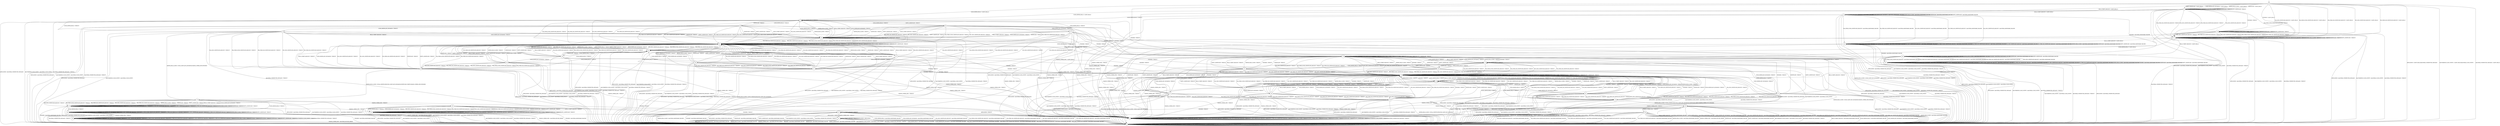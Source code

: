 digraph g {

	s0 [shape="circle" label="s0"];
	s1 [shape="circle" label="s1"];
	s2 [shape="circle" label="s2"];
	s3 [shape="circle" label="s3"];
	s4 [shape="circle" label="s4"];
	s5 [shape="circle" label="s5"];
	s6 [shape="circle" label="s6"];
	s7 [shape="circle" label="s7"];
	s8 [shape="circle" label="s8"];
	s9 [shape="circle" label="s9"];
	s10 [shape="circle" label="s10"];
	s11 [shape="circle" label="s11"];
	s12 [shape="circle" label="s12"];
	s13 [shape="circle" label="s13"];
	s14 [shape="circle" label="s14"];
	s15 [shape="circle" label="s15"];
	s16 [shape="circle" label="s16"];
	s17 [shape="circle" label="s17"];
	s18 [shape="circle" label="s18"];
	s19 [shape="circle" label="s19"];
	s20 [shape="circle" label="s20"];
	s21 [shape="circle" label="s21"];
	s22 [shape="circle" label="s22"];
	s23 [shape="circle" label="s23"];
	s24 [shape="circle" label="s24"];
	s25 [shape="circle" label="s25"];
	s26 [shape="circle" label="s26"];
	s27 [shape="circle" label="s27"];
	s28 [shape="circle" label="s28"];
	s29 [shape="circle" label="s29"];
	s30 [shape="circle" label="s30"];
	s31 [shape="circle" label="s31"];
	s32 [shape="circle" label="s32"];
	s33 [shape="circle" label="s33"];
	s34 [shape="circle" label="s34"];
	s35 [shape="circle" label="s35"];
	s36 [shape="circle" label="s36"];
	s37 [shape="circle" label="s37"];
	s38 [shape="circle" label="s38"];
	s39 [shape="circle" label="s39"];
	s40 [shape="circle" label="s40"];
	s41 [shape="circle" label="s41"];
	s42 [shape="circle" label="s42"];
	s43 [shape="circle" label="s43"];
	s44 [shape="circle" label="s44"];
	s45 [shape="circle" label="s45"];
	s46 [shape="circle" label="s46"];
	s47 [shape="circle" label="s47"];
	s0 -> s2 [label="HELLO_VERIFY_REQUEST / CLIENT_HELLO+"];
	s0 -> s5 [label="ECDH_SERVER_HELLO / CLIENT_HELLO+"];
	s0 -> s1 [label="ECDH_SERVER_KEY_EXCHANGE / CLIENT_HELLO"];
	s0 -> s12 [label="RSA_SIGN_CERTIFICATE_REQUEST / CLIENT_HELLO"];
	s0 -> s12 [label="RSA_FIXED_ECDH_CERTIFICATE_REQUEST / CLIENT_HELLO"];
	s0 -> s12 [label="RSA_FIXED_DH_CERTIFICATE_REQUEST / CLIENT_HELLO"];
	s0 -> s12 [label="DSS_SIGN_CERTIFICATE_REQUEST / CLIENT_HELLO"];
	s0 -> s12 [label="DSS_FIXED_DH_CERTIFICATE_REQUEST / CLIENT_HELLO"];
	s0 -> s1 [label="SERVER_HELLO_DONE / CLIENT_HELLO"];
	s0 -> s3 [label="CHANGE_CIPHER_SPEC / CLIENT_HELLO"];
	s0 -> s14 [label="FINISHED / CLIENT_HELLO"];
	s0 -> s4 [label="APPLICATION / CLIENT_HELLO|Alert(FATAL,UNEXPECTED_MESSAGE)"];
	s0 -> s1 [label="CERTIFICATE / CLIENT_HELLO"];
	s0 -> s1 [label="EMPTY_CERTIFICATE / CLIENT_HELLO"];
	s0 -> s4 [label="Alert(WARNING,CLOSE_NOTIFY) / CLIENT_HELLO|Alert(FATAL,CLOSE_NOTIFY)"];
	s0 -> s4 [label="Alert(FATAL,UNEXPECTED_MESSAGE) / CLIENT_HELLO"];
	s1 -> s2 [label="HELLO_VERIFY_REQUEST / CLIENT_HELLO"];
	s1 -> s5 [label="ECDH_SERVER_HELLO / CLIENT_HELLO"];
	s1 -> s1 [label="ECDH_SERVER_KEY_EXCHANGE / TIMEOUT"];
	s1 -> s12 [label="RSA_SIGN_CERTIFICATE_REQUEST / TIMEOUT"];
	s1 -> s12 [label="RSA_FIXED_ECDH_CERTIFICATE_REQUEST / TIMEOUT"];
	s1 -> s12 [label="RSA_FIXED_DH_CERTIFICATE_REQUEST / TIMEOUT"];
	s1 -> s12 [label="DSS_SIGN_CERTIFICATE_REQUEST / TIMEOUT"];
	s1 -> s12 [label="DSS_FIXED_DH_CERTIFICATE_REQUEST / TIMEOUT"];
	s1 -> s1 [label="SERVER_HELLO_DONE / TIMEOUT"];
	s1 -> s3 [label="CHANGE_CIPHER_SPEC / TIMEOUT"];
	s1 -> s14 [label="FINISHED / TIMEOUT"];
	s1 -> s4 [label="APPLICATION / Alert(FATAL,UNEXPECTED_MESSAGE)"];
	s1 -> s1 [label="CERTIFICATE / TIMEOUT"];
	s1 -> s1 [label="EMPTY_CERTIFICATE / TIMEOUT"];
	s1 -> s4 [label="Alert(WARNING,CLOSE_NOTIFY) / Alert(FATAL,CLOSE_NOTIFY)"];
	s1 -> s4 [label="Alert(FATAL,UNEXPECTED_MESSAGE) / TIMEOUT"];
	s2 -> s2 [label="HELLO_VERIFY_REQUEST / Alert(FATAL,HANDSHAKE_FAILURE)"];
	s2 -> s5 [label="ECDH_SERVER_HELLO / TIMEOUT"];
	s2 -> s2 [label="ECDH_SERVER_KEY_EXCHANGE / Alert(FATAL,HANDSHAKE_FAILURE)"];
	s2 -> s23 [label="RSA_SIGN_CERTIFICATE_REQUEST / Alert(FATAL,HANDSHAKE_FAILURE)"];
	s2 -> s23 [label="RSA_FIXED_ECDH_CERTIFICATE_REQUEST / Alert(FATAL,HANDSHAKE_FAILURE)"];
	s2 -> s23 [label="RSA_FIXED_DH_CERTIFICATE_REQUEST / Alert(FATAL,HANDSHAKE_FAILURE)"];
	s2 -> s23 [label="DSS_SIGN_CERTIFICATE_REQUEST / Alert(FATAL,HANDSHAKE_FAILURE)"];
	s2 -> s23 [label="DSS_FIXED_DH_CERTIFICATE_REQUEST / Alert(FATAL,HANDSHAKE_FAILURE)"];
	s2 -> s2 [label="SERVER_HELLO_DONE / Alert(FATAL,HANDSHAKE_FAILURE)"];
	s2 -> s3 [label="CHANGE_CIPHER_SPEC / TIMEOUT"];
	s2 -> s28 [label="FINISHED / Alert(FATAL,HANDSHAKE_FAILURE)"];
	s2 -> s4 [label="APPLICATION / Alert(FATAL,UNEXPECTED_MESSAGE)"];
	s2 -> s2 [label="CERTIFICATE / Alert(FATAL,HANDSHAKE_FAILURE)"];
	s2 -> s2 [label="EMPTY_CERTIFICATE / Alert(FATAL,HANDSHAKE_FAILURE)"];
	s2 -> s4 [label="Alert(WARNING,CLOSE_NOTIFY) / Alert(FATAL,CLOSE_NOTIFY)"];
	s2 -> s4 [label="Alert(FATAL,UNEXPECTED_MESSAGE) / TIMEOUT"];
	s3 -> s3 [label="HELLO_VERIFY_REQUEST / TIMEOUT"];
	s3 -> s3 [label="ECDH_SERVER_HELLO / TIMEOUT"];
	s3 -> s3 [label="ECDH_SERVER_KEY_EXCHANGE / TIMEOUT"];
	s3 -> s3 [label="RSA_SIGN_CERTIFICATE_REQUEST / TIMEOUT"];
	s3 -> s3 [label="RSA_FIXED_ECDH_CERTIFICATE_REQUEST / TIMEOUT"];
	s3 -> s3 [label="RSA_FIXED_DH_CERTIFICATE_REQUEST / TIMEOUT"];
	s3 -> s3 [label="DSS_SIGN_CERTIFICATE_REQUEST / TIMEOUT"];
	s3 -> s3 [label="DSS_FIXED_DH_CERTIFICATE_REQUEST / TIMEOUT"];
	s3 -> s3 [label="SERVER_HELLO_DONE / TIMEOUT"];
	s3 -> s3 [label="CHANGE_CIPHER_SPEC / TIMEOUT"];
	s3 -> s3 [label="FINISHED / TIMEOUT"];
	s3 -> s3 [label="APPLICATION / TIMEOUT"];
	s3 -> s3 [label="CERTIFICATE / TIMEOUT"];
	s3 -> s3 [label="EMPTY_CERTIFICATE / TIMEOUT"];
	s3 -> s3 [label="Alert(WARNING,CLOSE_NOTIFY) / TIMEOUT"];
	s3 -> s3 [label="Alert(FATAL,UNEXPECTED_MESSAGE) / TIMEOUT"];
	s4 -> s4 [label="HELLO_VERIFY_REQUEST / SOCKET_CLOSED"];
	s4 -> s4 [label="ECDH_SERVER_HELLO / SOCKET_CLOSED"];
	s4 -> s4 [label="ECDH_SERVER_KEY_EXCHANGE / SOCKET_CLOSED"];
	s4 -> s4 [label="RSA_SIGN_CERTIFICATE_REQUEST / SOCKET_CLOSED"];
	s4 -> s4 [label="RSA_FIXED_ECDH_CERTIFICATE_REQUEST / SOCKET_CLOSED"];
	s4 -> s4 [label="RSA_FIXED_DH_CERTIFICATE_REQUEST / SOCKET_CLOSED"];
	s4 -> s4 [label="DSS_SIGN_CERTIFICATE_REQUEST / SOCKET_CLOSED"];
	s4 -> s4 [label="DSS_FIXED_DH_CERTIFICATE_REQUEST / SOCKET_CLOSED"];
	s4 -> s4 [label="SERVER_HELLO_DONE / SOCKET_CLOSED"];
	s4 -> s4 [label="CHANGE_CIPHER_SPEC / SOCKET_CLOSED"];
	s4 -> s4 [label="FINISHED / SOCKET_CLOSED"];
	s4 -> s4 [label="APPLICATION / SOCKET_CLOSED"];
	s4 -> s4 [label="CERTIFICATE / SOCKET_CLOSED"];
	s4 -> s4 [label="EMPTY_CERTIFICATE / SOCKET_CLOSED"];
	s4 -> s4 [label="Alert(WARNING,CLOSE_NOTIFY) / SOCKET_CLOSED"];
	s4 -> s4 [label="Alert(FATAL,UNEXPECTED_MESSAGE) / SOCKET_CLOSED"];
	s5 -> s34 [label="HELLO_VERIFY_REQUEST / TIMEOUT"];
	s5 -> s5 [label="ECDH_SERVER_HELLO / TIMEOUT"];
	s5 -> s34 [label="ECDH_SERVER_KEY_EXCHANGE / TIMEOUT"];
	s5 -> s43 [label="RSA_SIGN_CERTIFICATE_REQUEST / TIMEOUT"];
	s5 -> s43 [label="RSA_FIXED_ECDH_CERTIFICATE_REQUEST / TIMEOUT"];
	s5 -> s43 [label="RSA_FIXED_DH_CERTIFICATE_REQUEST / TIMEOUT"];
	s5 -> s43 [label="DSS_SIGN_CERTIFICATE_REQUEST / TIMEOUT"];
	s5 -> s43 [label="DSS_FIXED_DH_CERTIFICATE_REQUEST / TIMEOUT"];
	s5 -> s34 [label="SERVER_HELLO_DONE / TIMEOUT"];
	s5 -> s3 [label="CHANGE_CIPHER_SPEC / TIMEOUT"];
	s5 -> s33 [label="FINISHED / TIMEOUT"];
	s5 -> s4 [label="APPLICATION / Alert(FATAL,UNEXPECTED_MESSAGE)"];
	s5 -> s6 [label="CERTIFICATE / TIMEOUT"];
	s5 -> s9 [label="EMPTY_CERTIFICATE / TIMEOUT"];
	s5 -> s4 [label="Alert(WARNING,CLOSE_NOTIFY) / Alert(FATAL,CLOSE_NOTIFY)"];
	s5 -> s4 [label="Alert(FATAL,UNEXPECTED_MESSAGE) / TIMEOUT"];
	s6 -> s34 [label="HELLO_VERIFY_REQUEST / TIMEOUT"];
	s6 -> s5 [label="ECDH_SERVER_HELLO / TIMEOUT"];
	s6 -> s7 [label="ECDH_SERVER_KEY_EXCHANGE / TIMEOUT"];
	s6 -> s43 [label="RSA_SIGN_CERTIFICATE_REQUEST / TIMEOUT"];
	s6 -> s43 [label="RSA_FIXED_ECDH_CERTIFICATE_REQUEST / TIMEOUT"];
	s6 -> s43 [label="RSA_FIXED_DH_CERTIFICATE_REQUEST / TIMEOUT"];
	s6 -> s43 [label="DSS_SIGN_CERTIFICATE_REQUEST / TIMEOUT"];
	s6 -> s43 [label="DSS_FIXED_DH_CERTIFICATE_REQUEST / TIMEOUT"];
	s6 -> s34 [label="SERVER_HELLO_DONE / TIMEOUT"];
	s6 -> s3 [label="CHANGE_CIPHER_SPEC / TIMEOUT"];
	s6 -> s33 [label="FINISHED / TIMEOUT"];
	s6 -> s4 [label="APPLICATION / Alert(FATAL,UNEXPECTED_MESSAGE)"];
	s6 -> s34 [label="CERTIFICATE / TIMEOUT"];
	s6 -> s34 [label="EMPTY_CERTIFICATE / TIMEOUT"];
	s6 -> s4 [label="Alert(WARNING,CLOSE_NOTIFY) / Alert(FATAL,CLOSE_NOTIFY)"];
	s6 -> s4 [label="Alert(FATAL,UNEXPECTED_MESSAGE) / TIMEOUT"];
	s7 -> s34 [label="HELLO_VERIFY_REQUEST / TIMEOUT"];
	s7 -> s5 [label="ECDH_SERVER_HELLO / TIMEOUT"];
	s7 -> s34 [label="ECDH_SERVER_KEY_EXCHANGE / TIMEOUT"];
	s7 -> s8 [label="RSA_SIGN_CERTIFICATE_REQUEST / TIMEOUT"];
	s7 -> s8 [label="RSA_FIXED_ECDH_CERTIFICATE_REQUEST / TIMEOUT"];
	s7 -> s8 [label="RSA_FIXED_DH_CERTIFICATE_REQUEST / TIMEOUT"];
	s7 -> s8 [label="DSS_SIGN_CERTIFICATE_REQUEST / TIMEOUT"];
	s7 -> s8 [label="DSS_FIXED_DH_CERTIFICATE_REQUEST / TIMEOUT"];
	s7 -> s24 [label="SERVER_HELLO_DONE / ECDH_CLIENT_KEY_EXCHANGE|CHANGE_CIPHER_SPEC|FINISHED"];
	s7 -> s3 [label="CHANGE_CIPHER_SPEC / TIMEOUT"];
	s7 -> s33 [label="FINISHED / TIMEOUT"];
	s7 -> s4 [label="APPLICATION / Alert(FATAL,UNEXPECTED_MESSAGE)"];
	s7 -> s34 [label="CERTIFICATE / TIMEOUT"];
	s7 -> s34 [label="EMPTY_CERTIFICATE / TIMEOUT"];
	s7 -> s4 [label="Alert(WARNING,CLOSE_NOTIFY) / Alert(FATAL,CLOSE_NOTIFY)"];
	s7 -> s4 [label="Alert(FATAL,UNEXPECTED_MESSAGE) / TIMEOUT"];
	s8 -> s43 [label="HELLO_VERIFY_REQUEST / TIMEOUT"];
	s8 -> s13 [label="ECDH_SERVER_HELLO / TIMEOUT"];
	s8 -> s43 [label="ECDH_SERVER_KEY_EXCHANGE / TIMEOUT"];
	s8 -> s43 [label="RSA_SIGN_CERTIFICATE_REQUEST / TIMEOUT"];
	s8 -> s43 [label="RSA_FIXED_ECDH_CERTIFICATE_REQUEST / TIMEOUT"];
	s8 -> s43 [label="RSA_FIXED_DH_CERTIFICATE_REQUEST / TIMEOUT"];
	s8 -> s43 [label="DSS_SIGN_CERTIFICATE_REQUEST / TIMEOUT"];
	s8 -> s43 [label="DSS_FIXED_DH_CERTIFICATE_REQUEST / TIMEOUT"];
	s8 -> s24 [label="SERVER_HELLO_DONE / ECDSA_CERTIFICATE|ECDH_CLIENT_KEY_EXCHANGE|CERTIFICATE_VERIFY|CHANGE_CIPHER_SPEC|FINISHED"];
	s8 -> s3 [label="CHANGE_CIPHER_SPEC / TIMEOUT"];
	s8 -> s39 [label="FINISHED / TIMEOUT"];
	s8 -> s4 [label="APPLICATION / Alert(FATAL,UNEXPECTED_MESSAGE)"];
	s8 -> s43 [label="CERTIFICATE / TIMEOUT"];
	s8 -> s43 [label="EMPTY_CERTIFICATE / TIMEOUT"];
	s8 -> s4 [label="Alert(WARNING,CLOSE_NOTIFY) / Alert(FATAL,CLOSE_NOTIFY)"];
	s8 -> s4 [label="Alert(FATAL,UNEXPECTED_MESSAGE) / TIMEOUT"];
	s9 -> s34 [label="HELLO_VERIFY_REQUEST / TIMEOUT"];
	s9 -> s5 [label="ECDH_SERVER_HELLO / TIMEOUT"];
	s9 -> s10 [label="ECDH_SERVER_KEY_EXCHANGE / TIMEOUT"];
	s9 -> s43 [label="RSA_SIGN_CERTIFICATE_REQUEST / TIMEOUT"];
	s9 -> s43 [label="RSA_FIXED_ECDH_CERTIFICATE_REQUEST / TIMEOUT"];
	s9 -> s43 [label="RSA_FIXED_DH_CERTIFICATE_REQUEST / TIMEOUT"];
	s9 -> s43 [label="DSS_SIGN_CERTIFICATE_REQUEST / TIMEOUT"];
	s9 -> s43 [label="DSS_FIXED_DH_CERTIFICATE_REQUEST / TIMEOUT"];
	s9 -> s34 [label="SERVER_HELLO_DONE / TIMEOUT"];
	s9 -> s3 [label="CHANGE_CIPHER_SPEC / TIMEOUT"];
	s9 -> s33 [label="FINISHED / TIMEOUT"];
	s9 -> s4 [label="APPLICATION / Alert(FATAL,UNEXPECTED_MESSAGE)"];
	s9 -> s34 [label="CERTIFICATE / TIMEOUT"];
	s9 -> s34 [label="EMPTY_CERTIFICATE / TIMEOUT"];
	s9 -> s4 [label="Alert(WARNING,CLOSE_NOTIFY) / Alert(FATAL,CLOSE_NOTIFY)"];
	s9 -> s4 [label="Alert(FATAL,UNEXPECTED_MESSAGE) / TIMEOUT"];
	s10 -> s34 [label="HELLO_VERIFY_REQUEST / TIMEOUT"];
	s10 -> s5 [label="ECDH_SERVER_HELLO / TIMEOUT"];
	s10 -> s34 [label="ECDH_SERVER_KEY_EXCHANGE / TIMEOUT"];
	s10 -> s11 [label="RSA_SIGN_CERTIFICATE_REQUEST / TIMEOUT"];
	s10 -> s11 [label="RSA_FIXED_ECDH_CERTIFICATE_REQUEST / TIMEOUT"];
	s10 -> s11 [label="RSA_FIXED_DH_CERTIFICATE_REQUEST / TIMEOUT"];
	s10 -> s11 [label="DSS_SIGN_CERTIFICATE_REQUEST / TIMEOUT"];
	s10 -> s11 [label="DSS_FIXED_DH_CERTIFICATE_REQUEST / TIMEOUT"];
	s10 -> s4 [label="SERVER_HELLO_DONE / ECDH_CLIENT_KEY_EXCHANGE"];
	s10 -> s3 [label="CHANGE_CIPHER_SPEC / TIMEOUT"];
	s10 -> s33 [label="FINISHED / TIMEOUT"];
	s10 -> s4 [label="APPLICATION / Alert(FATAL,UNEXPECTED_MESSAGE)"];
	s10 -> s34 [label="CERTIFICATE / TIMEOUT"];
	s10 -> s34 [label="EMPTY_CERTIFICATE / TIMEOUT"];
	s10 -> s4 [label="Alert(WARNING,CLOSE_NOTIFY) / Alert(FATAL,CLOSE_NOTIFY)"];
	s10 -> s4 [label="Alert(FATAL,UNEXPECTED_MESSAGE) / TIMEOUT"];
	s11 -> s43 [label="HELLO_VERIFY_REQUEST / TIMEOUT"];
	s11 -> s13 [label="ECDH_SERVER_HELLO / TIMEOUT"];
	s11 -> s43 [label="ECDH_SERVER_KEY_EXCHANGE / TIMEOUT"];
	s11 -> s43 [label="RSA_SIGN_CERTIFICATE_REQUEST / TIMEOUT"];
	s11 -> s43 [label="RSA_FIXED_ECDH_CERTIFICATE_REQUEST / TIMEOUT"];
	s11 -> s43 [label="RSA_FIXED_DH_CERTIFICATE_REQUEST / TIMEOUT"];
	s11 -> s43 [label="DSS_SIGN_CERTIFICATE_REQUEST / TIMEOUT"];
	s11 -> s43 [label="DSS_FIXED_DH_CERTIFICATE_REQUEST / TIMEOUT"];
	s11 -> s4 [label="SERVER_HELLO_DONE / ECDSA_CERTIFICATE|ECDH_CLIENT_KEY_EXCHANGE"];
	s11 -> s3 [label="CHANGE_CIPHER_SPEC / TIMEOUT"];
	s11 -> s39 [label="FINISHED / TIMEOUT"];
	s11 -> s4 [label="APPLICATION / Alert(FATAL,UNEXPECTED_MESSAGE)"];
	s11 -> s43 [label="CERTIFICATE / TIMEOUT"];
	s11 -> s43 [label="EMPTY_CERTIFICATE / TIMEOUT"];
	s11 -> s4 [label="Alert(WARNING,CLOSE_NOTIFY) / Alert(FATAL,CLOSE_NOTIFY)"];
	s11 -> s4 [label="Alert(FATAL,UNEXPECTED_MESSAGE) / TIMEOUT"];
	s12 -> s23 [label="HELLO_VERIFY_REQUEST / CLIENT_HELLO"];
	s12 -> s13 [label="ECDH_SERVER_HELLO / CLIENT_HELLO"];
	s12 -> s12 [label="ECDH_SERVER_KEY_EXCHANGE / TIMEOUT"];
	s12 -> s12 [label="RSA_SIGN_CERTIFICATE_REQUEST / TIMEOUT"];
	s12 -> s12 [label="RSA_FIXED_ECDH_CERTIFICATE_REQUEST / TIMEOUT"];
	s12 -> s12 [label="RSA_FIXED_DH_CERTIFICATE_REQUEST / TIMEOUT"];
	s12 -> s12 [label="DSS_SIGN_CERTIFICATE_REQUEST / TIMEOUT"];
	s12 -> s12 [label="DSS_FIXED_DH_CERTIFICATE_REQUEST / TIMEOUT"];
	s12 -> s12 [label="SERVER_HELLO_DONE / TIMEOUT"];
	s12 -> s3 [label="CHANGE_CIPHER_SPEC / TIMEOUT"];
	s12 -> s12 [label="FINISHED / TIMEOUT"];
	s12 -> s4 [label="APPLICATION / Alert(FATAL,UNEXPECTED_MESSAGE)"];
	s12 -> s12 [label="CERTIFICATE / TIMEOUT"];
	s12 -> s12 [label="EMPTY_CERTIFICATE / TIMEOUT"];
	s12 -> s4 [label="Alert(WARNING,CLOSE_NOTIFY) / Alert(FATAL,CLOSE_NOTIFY)"];
	s12 -> s4 [label="Alert(FATAL,UNEXPECTED_MESSAGE) / TIMEOUT"];
	s13 -> s43 [label="HELLO_VERIFY_REQUEST / TIMEOUT"];
	s13 -> s13 [label="ECDH_SERVER_HELLO / TIMEOUT"];
	s13 -> s43 [label="ECDH_SERVER_KEY_EXCHANGE / TIMEOUT"];
	s13 -> s43 [label="RSA_SIGN_CERTIFICATE_REQUEST / TIMEOUT"];
	s13 -> s43 [label="RSA_FIXED_ECDH_CERTIFICATE_REQUEST / TIMEOUT"];
	s13 -> s43 [label="RSA_FIXED_DH_CERTIFICATE_REQUEST / TIMEOUT"];
	s13 -> s43 [label="DSS_SIGN_CERTIFICATE_REQUEST / TIMEOUT"];
	s13 -> s43 [label="DSS_FIXED_DH_CERTIFICATE_REQUEST / TIMEOUT"];
	s13 -> s43 [label="SERVER_HELLO_DONE / TIMEOUT"];
	s13 -> s3 [label="CHANGE_CIPHER_SPEC / TIMEOUT"];
	s13 -> s39 [label="FINISHED / TIMEOUT"];
	s13 -> s4 [label="APPLICATION / Alert(FATAL,UNEXPECTED_MESSAGE)"];
	s13 -> s35 [label="CERTIFICATE / TIMEOUT"];
	s13 -> s37 [label="EMPTY_CERTIFICATE / TIMEOUT"];
	s13 -> s4 [label="Alert(WARNING,CLOSE_NOTIFY) / Alert(FATAL,CLOSE_NOTIFY)"];
	s13 -> s4 [label="Alert(FATAL,UNEXPECTED_MESSAGE) / TIMEOUT"];
	s14 -> s28 [label="HELLO_VERIFY_REQUEST / CLIENT_HELLO"];
	s14 -> s15 [label="ECDH_SERVER_HELLO / CLIENT_HELLO"];
	s14 -> s14 [label="ECDH_SERVER_KEY_EXCHANGE / TIMEOUT"];
	s14 -> s12 [label="RSA_SIGN_CERTIFICATE_REQUEST / TIMEOUT"];
	s14 -> s12 [label="RSA_FIXED_ECDH_CERTIFICATE_REQUEST / TIMEOUT"];
	s14 -> s12 [label="RSA_FIXED_DH_CERTIFICATE_REQUEST / TIMEOUT"];
	s14 -> s12 [label="DSS_SIGN_CERTIFICATE_REQUEST / TIMEOUT"];
	s14 -> s12 [label="DSS_FIXED_DH_CERTIFICATE_REQUEST / TIMEOUT"];
	s14 -> s14 [label="SERVER_HELLO_DONE / TIMEOUT"];
	s14 -> s3 [label="CHANGE_CIPHER_SPEC / TIMEOUT"];
	s14 -> s14 [label="FINISHED / TIMEOUT"];
	s14 -> s4 [label="APPLICATION / Alert(FATAL,UNEXPECTED_MESSAGE)"];
	s14 -> s14 [label="CERTIFICATE / TIMEOUT"];
	s14 -> s14 [label="EMPTY_CERTIFICATE / TIMEOUT"];
	s14 -> s4 [label="Alert(WARNING,CLOSE_NOTIFY) / Alert(FATAL,CLOSE_NOTIFY)"];
	s14 -> s4 [label="Alert(FATAL,UNEXPECTED_MESSAGE) / TIMEOUT"];
	s15 -> s33 [label="HELLO_VERIFY_REQUEST / TIMEOUT"];
	s15 -> s15 [label="ECDH_SERVER_HELLO / TIMEOUT"];
	s15 -> s33 [label="ECDH_SERVER_KEY_EXCHANGE / TIMEOUT"];
	s15 -> s39 [label="RSA_SIGN_CERTIFICATE_REQUEST / TIMEOUT"];
	s15 -> s39 [label="RSA_FIXED_ECDH_CERTIFICATE_REQUEST / TIMEOUT"];
	s15 -> s39 [label="RSA_FIXED_DH_CERTIFICATE_REQUEST / TIMEOUT"];
	s15 -> s39 [label="DSS_SIGN_CERTIFICATE_REQUEST / TIMEOUT"];
	s15 -> s39 [label="DSS_FIXED_DH_CERTIFICATE_REQUEST / TIMEOUT"];
	s15 -> s33 [label="SERVER_HELLO_DONE / TIMEOUT"];
	s15 -> s3 [label="CHANGE_CIPHER_SPEC / TIMEOUT"];
	s15 -> s33 [label="FINISHED / TIMEOUT"];
	s15 -> s4 [label="APPLICATION / Alert(FATAL,UNEXPECTED_MESSAGE)"];
	s15 -> s16 [label="CERTIFICATE / TIMEOUT"];
	s15 -> s22 [label="EMPTY_CERTIFICATE / TIMEOUT"];
	s15 -> s4 [label="Alert(WARNING,CLOSE_NOTIFY) / Alert(FATAL,CLOSE_NOTIFY)"];
	s15 -> s4 [label="Alert(FATAL,UNEXPECTED_MESSAGE) / TIMEOUT"];
	s16 -> s33 [label="HELLO_VERIFY_REQUEST / TIMEOUT"];
	s16 -> s15 [label="ECDH_SERVER_HELLO / TIMEOUT"];
	s16 -> s17 [label="ECDH_SERVER_KEY_EXCHANGE / TIMEOUT"];
	s16 -> s39 [label="RSA_SIGN_CERTIFICATE_REQUEST / TIMEOUT"];
	s16 -> s39 [label="RSA_FIXED_ECDH_CERTIFICATE_REQUEST / TIMEOUT"];
	s16 -> s39 [label="RSA_FIXED_DH_CERTIFICATE_REQUEST / TIMEOUT"];
	s16 -> s39 [label="DSS_SIGN_CERTIFICATE_REQUEST / TIMEOUT"];
	s16 -> s39 [label="DSS_FIXED_DH_CERTIFICATE_REQUEST / TIMEOUT"];
	s16 -> s33 [label="SERVER_HELLO_DONE / TIMEOUT"];
	s16 -> s3 [label="CHANGE_CIPHER_SPEC / TIMEOUT"];
	s16 -> s33 [label="FINISHED / TIMEOUT"];
	s16 -> s4 [label="APPLICATION / Alert(FATAL,UNEXPECTED_MESSAGE)"];
	s16 -> s33 [label="CERTIFICATE / TIMEOUT"];
	s16 -> s33 [label="EMPTY_CERTIFICATE / TIMEOUT"];
	s16 -> s4 [label="Alert(WARNING,CLOSE_NOTIFY) / Alert(FATAL,CLOSE_NOTIFY)"];
	s16 -> s4 [label="Alert(FATAL,UNEXPECTED_MESSAGE) / TIMEOUT"];
	s17 -> s33 [label="HELLO_VERIFY_REQUEST / TIMEOUT"];
	s17 -> s15 [label="ECDH_SERVER_HELLO / TIMEOUT"];
	s17 -> s33 [label="ECDH_SERVER_KEY_EXCHANGE / TIMEOUT"];
	s17 -> s18 [label="RSA_SIGN_CERTIFICATE_REQUEST / TIMEOUT"];
	s17 -> s18 [label="RSA_FIXED_ECDH_CERTIFICATE_REQUEST / TIMEOUT"];
	s17 -> s18 [label="RSA_FIXED_DH_CERTIFICATE_REQUEST / TIMEOUT"];
	s17 -> s18 [label="DSS_SIGN_CERTIFICATE_REQUEST / TIMEOUT"];
	s17 -> s18 [label="DSS_FIXED_DH_CERTIFICATE_REQUEST / TIMEOUT"];
	s17 -> s19 [label="SERVER_HELLO_DONE / ECDH_CLIENT_KEY_EXCHANGE|CHANGE_CIPHER_SPEC|FINISHED"];
	s17 -> s3 [label="CHANGE_CIPHER_SPEC / TIMEOUT"];
	s17 -> s33 [label="FINISHED / TIMEOUT"];
	s17 -> s4 [label="APPLICATION / Alert(FATAL,UNEXPECTED_MESSAGE)"];
	s17 -> s33 [label="CERTIFICATE / TIMEOUT"];
	s17 -> s33 [label="EMPTY_CERTIFICATE / TIMEOUT"];
	s17 -> s4 [label="Alert(WARNING,CLOSE_NOTIFY) / Alert(FATAL,CLOSE_NOTIFY)"];
	s17 -> s4 [label="Alert(FATAL,UNEXPECTED_MESSAGE) / TIMEOUT"];
	s18 -> s39 [label="HELLO_VERIFY_REQUEST / TIMEOUT"];
	s18 -> s40 [label="ECDH_SERVER_HELLO / TIMEOUT"];
	s18 -> s39 [label="ECDH_SERVER_KEY_EXCHANGE / TIMEOUT"];
	s18 -> s39 [label="RSA_SIGN_CERTIFICATE_REQUEST / TIMEOUT"];
	s18 -> s39 [label="RSA_FIXED_ECDH_CERTIFICATE_REQUEST / TIMEOUT"];
	s18 -> s39 [label="RSA_FIXED_DH_CERTIFICATE_REQUEST / TIMEOUT"];
	s18 -> s39 [label="DSS_SIGN_CERTIFICATE_REQUEST / TIMEOUT"];
	s18 -> s39 [label="DSS_FIXED_DH_CERTIFICATE_REQUEST / TIMEOUT"];
	s18 -> s19 [label="SERVER_HELLO_DONE / ECDSA_CERTIFICATE|ECDH_CLIENT_KEY_EXCHANGE|CERTIFICATE_VERIFY|CHANGE_CIPHER_SPEC|FINISHED"];
	s18 -> s3 [label="CHANGE_CIPHER_SPEC / TIMEOUT"];
	s18 -> s39 [label="FINISHED / TIMEOUT"];
	s18 -> s4 [label="APPLICATION / Alert(FATAL,UNEXPECTED_MESSAGE)"];
	s18 -> s39 [label="CERTIFICATE / TIMEOUT"];
	s18 -> s39 [label="EMPTY_CERTIFICATE / TIMEOUT"];
	s18 -> s4 [label="Alert(WARNING,CLOSE_NOTIFY) / Alert(FATAL,CLOSE_NOTIFY)"];
	s18 -> s4 [label="Alert(FATAL,UNEXPECTED_MESSAGE) / TIMEOUT"];
	s19 -> s4 [label="HELLO_VERIFY_REQUEST / Alert(FATAL,HANDSHAKE_FAILURE)"];
	s19 -> s4 [label="ECDH_SERVER_HELLO / Alert(FATAL,HANDSHAKE_FAILURE)"];
	s19 -> s4 [label="ECDH_SERVER_KEY_EXCHANGE / Alert(FATAL,HANDSHAKE_FAILURE)"];
	s19 -> s4 [label="RSA_SIGN_CERTIFICATE_REQUEST / Alert(FATAL,HANDSHAKE_FAILURE)"];
	s19 -> s4 [label="RSA_FIXED_ECDH_CERTIFICATE_REQUEST / Alert(FATAL,HANDSHAKE_FAILURE)"];
	s19 -> s4 [label="RSA_FIXED_DH_CERTIFICATE_REQUEST / Alert(FATAL,HANDSHAKE_FAILURE)"];
	s19 -> s4 [label="DSS_SIGN_CERTIFICATE_REQUEST / Alert(FATAL,HANDSHAKE_FAILURE)"];
	s19 -> s4 [label="DSS_FIXED_DH_CERTIFICATE_REQUEST / Alert(FATAL,HANDSHAKE_FAILURE)"];
	s19 -> s4 [label="SERVER_HELLO_DONE / Alert(FATAL,HANDSHAKE_FAILURE)"];
	s19 -> s32 [label="CHANGE_CIPHER_SPEC / TIMEOUT"];
	s19 -> s20 [label="FINISHED / TIMEOUT"];
	s19 -> s4 [label="APPLICATION / Alert(FATAL,UNEXPECTED_MESSAGE)"];
	s19 -> s4 [label="CERTIFICATE / Alert(FATAL,HANDSHAKE_FAILURE)"];
	s19 -> s4 [label="EMPTY_CERTIFICATE / Alert(FATAL,HANDSHAKE_FAILURE)"];
	s19 -> s4 [label="Alert(WARNING,CLOSE_NOTIFY) / Alert(FATAL,CLOSE_NOTIFY)"];
	s19 -> s4 [label="Alert(FATAL,UNEXPECTED_MESSAGE) / TIMEOUT"];
	s20 -> s20 [label="HELLO_VERIFY_REQUEST / TIMEOUT"];
	s20 -> s4 [label="ECDH_SERVER_HELLO / Alert(FATAL,HANDSHAKE_FAILURE)"];
	s20 -> s4 [label="ECDH_SERVER_KEY_EXCHANGE / Alert(FATAL,HANDSHAKE_FAILURE)"];
	s20 -> s4 [label="RSA_SIGN_CERTIFICATE_REQUEST / Alert(FATAL,HANDSHAKE_FAILURE)"];
	s20 -> s4 [label="RSA_FIXED_ECDH_CERTIFICATE_REQUEST / Alert(FATAL,HANDSHAKE_FAILURE)"];
	s20 -> s4 [label="RSA_FIXED_DH_CERTIFICATE_REQUEST / Alert(FATAL,HANDSHAKE_FAILURE)"];
	s20 -> s4 [label="DSS_SIGN_CERTIFICATE_REQUEST / Alert(FATAL,HANDSHAKE_FAILURE)"];
	s20 -> s4 [label="DSS_FIXED_DH_CERTIFICATE_REQUEST / Alert(FATAL,HANDSHAKE_FAILURE)"];
	s20 -> s4 [label="SERVER_HELLO_DONE / Alert(FATAL,HANDSHAKE_FAILURE)"];
	s20 -> s21 [label="CHANGE_CIPHER_SPEC / TIMEOUT"];
	s20 -> s4 [label="FINISHED / Alert(FATAL,HANDSHAKE_FAILURE)"];
	s20 -> s4 [label="APPLICATION / Alert(FATAL,UNEXPECTED_MESSAGE)"];
	s20 -> s4 [label="CERTIFICATE / Alert(FATAL,HANDSHAKE_FAILURE)"];
	s20 -> s4 [label="EMPTY_CERTIFICATE / Alert(FATAL,HANDSHAKE_FAILURE)"];
	s20 -> s4 [label="Alert(WARNING,CLOSE_NOTIFY) / Alert(FATAL,CLOSE_NOTIFY)"];
	s20 -> s4 [label="Alert(FATAL,UNEXPECTED_MESSAGE) / TIMEOUT"];
	s21 -> s21 [label="HELLO_VERIFY_REQUEST / TIMEOUT"];
	s21 -> s4 [label="ECDH_SERVER_HELLO / Alert(FATAL,HANDSHAKE_FAILURE)"];
	s21 -> s4 [label="ECDH_SERVER_KEY_EXCHANGE / Alert(FATAL,HANDSHAKE_FAILURE)"];
	s21 -> s4 [label="RSA_SIGN_CERTIFICATE_REQUEST / Alert(FATAL,HANDSHAKE_FAILURE)"];
	s21 -> s4 [label="RSA_FIXED_ECDH_CERTIFICATE_REQUEST / Alert(FATAL,HANDSHAKE_FAILURE)"];
	s21 -> s4 [label="RSA_FIXED_DH_CERTIFICATE_REQUEST / Alert(FATAL,HANDSHAKE_FAILURE)"];
	s21 -> s4 [label="DSS_SIGN_CERTIFICATE_REQUEST / Alert(FATAL,HANDSHAKE_FAILURE)"];
	s21 -> s4 [label="DSS_FIXED_DH_CERTIFICATE_REQUEST / Alert(FATAL,HANDSHAKE_FAILURE)"];
	s21 -> s4 [label="SERVER_HELLO_DONE / Alert(FATAL,HANDSHAKE_FAILURE)"];
	s21 -> s4 [label="CHANGE_CIPHER_SPEC / Alert(FATAL,DECODE_ERROR)"];
	s21 -> s4 [label="FINISHED / Alert(FATAL,HANDSHAKE_FAILURE)"];
	s21 -> s21 [label="APPLICATION / APPLICATION"];
	s21 -> s4 [label="CERTIFICATE / Alert(FATAL,HANDSHAKE_FAILURE)"];
	s21 -> s4 [label="EMPTY_CERTIFICATE / Alert(FATAL,HANDSHAKE_FAILURE)"];
	s21 -> s4 [label="Alert(WARNING,CLOSE_NOTIFY) / Alert(FATAL,CLOSE_NOTIFY)"];
	s21 -> s4 [label="Alert(FATAL,UNEXPECTED_MESSAGE) / TIMEOUT"];
	s22 -> s33 [label="HELLO_VERIFY_REQUEST / TIMEOUT"];
	s22 -> s15 [label="ECDH_SERVER_HELLO / TIMEOUT"];
	s22 -> s27 [label="ECDH_SERVER_KEY_EXCHANGE / TIMEOUT"];
	s22 -> s39 [label="RSA_SIGN_CERTIFICATE_REQUEST / TIMEOUT"];
	s22 -> s39 [label="RSA_FIXED_ECDH_CERTIFICATE_REQUEST / TIMEOUT"];
	s22 -> s39 [label="RSA_FIXED_DH_CERTIFICATE_REQUEST / TIMEOUT"];
	s22 -> s39 [label="DSS_SIGN_CERTIFICATE_REQUEST / TIMEOUT"];
	s22 -> s39 [label="DSS_FIXED_DH_CERTIFICATE_REQUEST / TIMEOUT"];
	s22 -> s33 [label="SERVER_HELLO_DONE / TIMEOUT"];
	s22 -> s3 [label="CHANGE_CIPHER_SPEC / TIMEOUT"];
	s22 -> s33 [label="FINISHED / TIMEOUT"];
	s22 -> s4 [label="APPLICATION / Alert(FATAL,UNEXPECTED_MESSAGE)"];
	s22 -> s33 [label="CERTIFICATE / TIMEOUT"];
	s22 -> s33 [label="EMPTY_CERTIFICATE / TIMEOUT"];
	s22 -> s4 [label="Alert(WARNING,CLOSE_NOTIFY) / Alert(FATAL,CLOSE_NOTIFY)"];
	s22 -> s4 [label="Alert(FATAL,UNEXPECTED_MESSAGE) / TIMEOUT"];
	s23 -> s23 [label="HELLO_VERIFY_REQUEST / Alert(FATAL,HANDSHAKE_FAILURE)"];
	s23 -> s13 [label="ECDH_SERVER_HELLO / TIMEOUT"];
	s23 -> s23 [label="ECDH_SERVER_KEY_EXCHANGE / Alert(FATAL,HANDSHAKE_FAILURE)"];
	s23 -> s23 [label="RSA_SIGN_CERTIFICATE_REQUEST / Alert(FATAL,HANDSHAKE_FAILURE)"];
	s23 -> s23 [label="RSA_FIXED_ECDH_CERTIFICATE_REQUEST / Alert(FATAL,HANDSHAKE_FAILURE)"];
	s23 -> s23 [label="RSA_FIXED_DH_CERTIFICATE_REQUEST / Alert(FATAL,HANDSHAKE_FAILURE)"];
	s23 -> s23 [label="DSS_SIGN_CERTIFICATE_REQUEST / Alert(FATAL,HANDSHAKE_FAILURE)"];
	s23 -> s23 [label="DSS_FIXED_DH_CERTIFICATE_REQUEST / Alert(FATAL,HANDSHAKE_FAILURE)"];
	s23 -> s23 [label="SERVER_HELLO_DONE / Alert(FATAL,HANDSHAKE_FAILURE)"];
	s23 -> s3 [label="CHANGE_CIPHER_SPEC / TIMEOUT"];
	s23 -> s47 [label="FINISHED / Alert(FATAL,HANDSHAKE_FAILURE)"];
	s23 -> s4 [label="APPLICATION / Alert(FATAL,UNEXPECTED_MESSAGE)"];
	s23 -> s23 [label="CERTIFICATE / Alert(FATAL,HANDSHAKE_FAILURE)"];
	s23 -> s23 [label="EMPTY_CERTIFICATE / Alert(FATAL,HANDSHAKE_FAILURE)"];
	s23 -> s4 [label="Alert(WARNING,CLOSE_NOTIFY) / Alert(FATAL,CLOSE_NOTIFY)"];
	s23 -> s4 [label="Alert(FATAL,UNEXPECTED_MESSAGE) / TIMEOUT"];
	s24 -> s25 [label="HELLO_VERIFY_REQUEST / TIMEOUT"];
	s24 -> s29 [label="ECDH_SERVER_HELLO / TIMEOUT"];
	s24 -> s25 [label="ECDH_SERVER_KEY_EXCHANGE / TIMEOUT"];
	s24 -> s25 [label="RSA_SIGN_CERTIFICATE_REQUEST / TIMEOUT"];
	s24 -> s25 [label="RSA_FIXED_ECDH_CERTIFICATE_REQUEST / TIMEOUT"];
	s24 -> s25 [label="RSA_FIXED_DH_CERTIFICATE_REQUEST / TIMEOUT"];
	s24 -> s25 [label="DSS_SIGN_CERTIFICATE_REQUEST / TIMEOUT"];
	s24 -> s25 [label="DSS_FIXED_DH_CERTIFICATE_REQUEST / TIMEOUT"];
	s24 -> s25 [label="SERVER_HELLO_DONE / TIMEOUT"];
	s24 -> s26 [label="CHANGE_CIPHER_SPEC / TIMEOUT"];
	s24 -> s20 [label="FINISHED / TIMEOUT"];
	s24 -> s4 [label="APPLICATION / Alert(FATAL,UNEXPECTED_MESSAGE)"];
	s24 -> s25 [label="CERTIFICATE / TIMEOUT"];
	s24 -> s25 [label="EMPTY_CERTIFICATE / TIMEOUT"];
	s24 -> s4 [label="Alert(WARNING,CLOSE_NOTIFY) / Alert(FATAL,CLOSE_NOTIFY)"];
	s24 -> s4 [label="Alert(FATAL,UNEXPECTED_MESSAGE) / TIMEOUT"];
	s25 -> s25 [label="HELLO_VERIFY_REQUEST / TIMEOUT"];
	s25 -> s29 [label="ECDH_SERVER_HELLO / TIMEOUT"];
	s25 -> s25 [label="ECDH_SERVER_KEY_EXCHANGE / TIMEOUT"];
	s25 -> s25 [label="RSA_SIGN_CERTIFICATE_REQUEST / TIMEOUT"];
	s25 -> s25 [label="RSA_FIXED_ECDH_CERTIFICATE_REQUEST / TIMEOUT"];
	s25 -> s25 [label="RSA_FIXED_DH_CERTIFICATE_REQUEST / TIMEOUT"];
	s25 -> s25 [label="DSS_SIGN_CERTIFICATE_REQUEST / TIMEOUT"];
	s25 -> s25 [label="DSS_FIXED_DH_CERTIFICATE_REQUEST / TIMEOUT"];
	s25 -> s25 [label="SERVER_HELLO_DONE / TIMEOUT"];
	s25 -> s31 [label="CHANGE_CIPHER_SPEC / TIMEOUT"];
	s25 -> s4 [label="FINISHED / Alert(FATAL,HANDSHAKE_FAILURE)"];
	s25 -> s4 [label="APPLICATION / Alert(FATAL,UNEXPECTED_MESSAGE)"];
	s25 -> s25 [label="CERTIFICATE / TIMEOUT"];
	s25 -> s25 [label="EMPTY_CERTIFICATE / TIMEOUT"];
	s25 -> s4 [label="Alert(WARNING,CLOSE_NOTIFY) / Alert(FATAL,CLOSE_NOTIFY)"];
	s25 -> s4 [label="Alert(FATAL,UNEXPECTED_MESSAGE) / TIMEOUT"];
	s26 -> s31 [label="HELLO_VERIFY_REQUEST / TIMEOUT"];
	s26 -> s31 [label="ECDH_SERVER_HELLO / TIMEOUT"];
	s26 -> s31 [label="ECDH_SERVER_KEY_EXCHANGE / TIMEOUT"];
	s26 -> s31 [label="RSA_SIGN_CERTIFICATE_REQUEST / TIMEOUT"];
	s26 -> s31 [label="RSA_FIXED_ECDH_CERTIFICATE_REQUEST / TIMEOUT"];
	s26 -> s31 [label="RSA_FIXED_DH_CERTIFICATE_REQUEST / TIMEOUT"];
	s26 -> s31 [label="DSS_SIGN_CERTIFICATE_REQUEST / TIMEOUT"];
	s26 -> s31 [label="DSS_FIXED_DH_CERTIFICATE_REQUEST / TIMEOUT"];
	s26 -> s31 [label="SERVER_HELLO_DONE / TIMEOUT"];
	s26 -> s4 [label="CHANGE_CIPHER_SPEC / Alert(FATAL,DECODE_ERROR)"];
	s26 -> s21 [label="FINISHED / TIMEOUT"];
	s26 -> s3 [label="APPLICATION / TIMEOUT"];
	s26 -> s31 [label="CERTIFICATE / TIMEOUT"];
	s26 -> s31 [label="EMPTY_CERTIFICATE / TIMEOUT"];
	s26 -> s4 [label="Alert(WARNING,CLOSE_NOTIFY) / Alert(FATAL,CLOSE_NOTIFY)"];
	s26 -> s4 [label="Alert(FATAL,UNEXPECTED_MESSAGE) / TIMEOUT"];
	s27 -> s33 [label="HELLO_VERIFY_REQUEST / TIMEOUT"];
	s27 -> s15 [label="ECDH_SERVER_HELLO / TIMEOUT"];
	s27 -> s33 [label="ECDH_SERVER_KEY_EXCHANGE / TIMEOUT"];
	s27 -> s46 [label="RSA_SIGN_CERTIFICATE_REQUEST / TIMEOUT"];
	s27 -> s46 [label="RSA_FIXED_ECDH_CERTIFICATE_REQUEST / TIMEOUT"];
	s27 -> s46 [label="RSA_FIXED_DH_CERTIFICATE_REQUEST / TIMEOUT"];
	s27 -> s46 [label="DSS_SIGN_CERTIFICATE_REQUEST / TIMEOUT"];
	s27 -> s46 [label="DSS_FIXED_DH_CERTIFICATE_REQUEST / TIMEOUT"];
	s27 -> s4 [label="SERVER_HELLO_DONE / ECDH_CLIENT_KEY_EXCHANGE"];
	s27 -> s3 [label="CHANGE_CIPHER_SPEC / TIMEOUT"];
	s27 -> s33 [label="FINISHED / TIMEOUT"];
	s27 -> s4 [label="APPLICATION / Alert(FATAL,UNEXPECTED_MESSAGE)"];
	s27 -> s33 [label="CERTIFICATE / TIMEOUT"];
	s27 -> s33 [label="EMPTY_CERTIFICATE / TIMEOUT"];
	s27 -> s4 [label="Alert(WARNING,CLOSE_NOTIFY) / Alert(FATAL,CLOSE_NOTIFY)"];
	s27 -> s4 [label="Alert(FATAL,UNEXPECTED_MESSAGE) / TIMEOUT"];
	s28 -> s28 [label="HELLO_VERIFY_REQUEST / Alert(FATAL,HANDSHAKE_FAILURE)"];
	s28 -> s15 [label="ECDH_SERVER_HELLO / TIMEOUT"];
	s28 -> s28 [label="ECDH_SERVER_KEY_EXCHANGE / Alert(FATAL,HANDSHAKE_FAILURE)"];
	s28 -> s47 [label="RSA_SIGN_CERTIFICATE_REQUEST / Alert(FATAL,HANDSHAKE_FAILURE)"];
	s28 -> s47 [label="RSA_FIXED_ECDH_CERTIFICATE_REQUEST / Alert(FATAL,HANDSHAKE_FAILURE)"];
	s28 -> s47 [label="RSA_FIXED_DH_CERTIFICATE_REQUEST / Alert(FATAL,HANDSHAKE_FAILURE)"];
	s28 -> s47 [label="DSS_SIGN_CERTIFICATE_REQUEST / Alert(FATAL,HANDSHAKE_FAILURE)"];
	s28 -> s47 [label="DSS_FIXED_DH_CERTIFICATE_REQUEST / Alert(FATAL,HANDSHAKE_FAILURE)"];
	s28 -> s28 [label="SERVER_HELLO_DONE / Alert(FATAL,HANDSHAKE_FAILURE)"];
	s28 -> s3 [label="CHANGE_CIPHER_SPEC / TIMEOUT"];
	s28 -> s28 [label="FINISHED / Alert(FATAL,HANDSHAKE_FAILURE)"];
	s28 -> s4 [label="APPLICATION / Alert(FATAL,UNEXPECTED_MESSAGE)"];
	s28 -> s28 [label="CERTIFICATE / Alert(FATAL,HANDSHAKE_FAILURE)"];
	s28 -> s28 [label="EMPTY_CERTIFICATE / Alert(FATAL,HANDSHAKE_FAILURE)"];
	s28 -> s4 [label="Alert(WARNING,CLOSE_NOTIFY) / Alert(FATAL,CLOSE_NOTIFY)"];
	s28 -> s4 [label="Alert(FATAL,UNEXPECTED_MESSAGE) / TIMEOUT"];
	s29 -> s29 [label="HELLO_VERIFY_REQUEST / TIMEOUT"];
	s29 -> s29 [label="ECDH_SERVER_HELLO / TIMEOUT"];
	s29 -> s29 [label="ECDH_SERVER_KEY_EXCHANGE / TIMEOUT"];
	s29 -> s29 [label="RSA_SIGN_CERTIFICATE_REQUEST / TIMEOUT"];
	s29 -> s29 [label="RSA_FIXED_ECDH_CERTIFICATE_REQUEST / TIMEOUT"];
	s29 -> s29 [label="RSA_FIXED_DH_CERTIFICATE_REQUEST / TIMEOUT"];
	s29 -> s29 [label="DSS_SIGN_CERTIFICATE_REQUEST / TIMEOUT"];
	s29 -> s29 [label="DSS_FIXED_DH_CERTIFICATE_REQUEST / TIMEOUT"];
	s29 -> s29 [label="SERVER_HELLO_DONE / TIMEOUT"];
	s29 -> s30 [label="CHANGE_CIPHER_SPEC / TIMEOUT"];
	s29 -> s4 [label="FINISHED / Alert(FATAL,HANDSHAKE_FAILURE)"];
	s29 -> s4 [label="APPLICATION / Alert(FATAL,UNEXPECTED_MESSAGE)"];
	s29 -> s29 [label="CERTIFICATE / TIMEOUT"];
	s29 -> s29 [label="EMPTY_CERTIFICATE / TIMEOUT"];
	s29 -> s4 [label="Alert(WARNING,CLOSE_NOTIFY) / Alert(FATAL,CLOSE_NOTIFY)"];
	s29 -> s4 [label="Alert(FATAL,UNEXPECTED_MESSAGE) / TIMEOUT"];
	s30 -> s30 [label="HELLO_VERIFY_REQUEST / TIMEOUT"];
	s30 -> s30 [label="ECDH_SERVER_HELLO / TIMEOUT"];
	s30 -> s30 [label="ECDH_SERVER_KEY_EXCHANGE / TIMEOUT"];
	s30 -> s30 [label="RSA_SIGN_CERTIFICATE_REQUEST / TIMEOUT"];
	s30 -> s30 [label="RSA_FIXED_ECDH_CERTIFICATE_REQUEST / TIMEOUT"];
	s30 -> s30 [label="RSA_FIXED_DH_CERTIFICATE_REQUEST / TIMEOUT"];
	s30 -> s30 [label="DSS_SIGN_CERTIFICATE_REQUEST / TIMEOUT"];
	s30 -> s30 [label="DSS_FIXED_DH_CERTIFICATE_REQUEST / TIMEOUT"];
	s30 -> s30 [label="SERVER_HELLO_DONE / TIMEOUT"];
	s30 -> s4 [label="CHANGE_CIPHER_SPEC / Alert(FATAL,DECODE_ERROR)"];
	s30 -> s30 [label="FINISHED / TIMEOUT"];
	s30 -> s30 [label="APPLICATION / TIMEOUT"];
	s30 -> s30 [label="CERTIFICATE / TIMEOUT"];
	s30 -> s30 [label="EMPTY_CERTIFICATE / TIMEOUT"];
	s30 -> s30 [label="Alert(WARNING,CLOSE_NOTIFY) / TIMEOUT"];
	s30 -> s30 [label="Alert(FATAL,UNEXPECTED_MESSAGE) / TIMEOUT"];
	s31 -> s31 [label="HELLO_VERIFY_REQUEST / TIMEOUT"];
	s31 -> s31 [label="ECDH_SERVER_HELLO / TIMEOUT"];
	s31 -> s31 [label="ECDH_SERVER_KEY_EXCHANGE / TIMEOUT"];
	s31 -> s31 [label="RSA_SIGN_CERTIFICATE_REQUEST / TIMEOUT"];
	s31 -> s31 [label="RSA_FIXED_ECDH_CERTIFICATE_REQUEST / TIMEOUT"];
	s31 -> s31 [label="RSA_FIXED_DH_CERTIFICATE_REQUEST / TIMEOUT"];
	s31 -> s31 [label="DSS_SIGN_CERTIFICATE_REQUEST / TIMEOUT"];
	s31 -> s31 [label="DSS_FIXED_DH_CERTIFICATE_REQUEST / TIMEOUT"];
	s31 -> s31 [label="SERVER_HELLO_DONE / TIMEOUT"];
	s31 -> s4 [label="CHANGE_CIPHER_SPEC / Alert(FATAL,DECODE_ERROR)"];
	s31 -> s4 [label="FINISHED / Alert(FATAL,HANDSHAKE_FAILURE)"];
	s31 -> s3 [label="APPLICATION / TIMEOUT"];
	s31 -> s31 [label="CERTIFICATE / TIMEOUT"];
	s31 -> s31 [label="EMPTY_CERTIFICATE / TIMEOUT"];
	s31 -> s4 [label="Alert(WARNING,CLOSE_NOTIFY) / Alert(FATAL,CLOSE_NOTIFY)"];
	s31 -> s4 [label="Alert(FATAL,UNEXPECTED_MESSAGE) / TIMEOUT"];
	s32 -> s4 [label="HELLO_VERIFY_REQUEST / Alert(FATAL,HANDSHAKE_FAILURE)"];
	s32 -> s4 [label="ECDH_SERVER_HELLO / Alert(FATAL,HANDSHAKE_FAILURE)"];
	s32 -> s4 [label="ECDH_SERVER_KEY_EXCHANGE / Alert(FATAL,HANDSHAKE_FAILURE)"];
	s32 -> s4 [label="RSA_SIGN_CERTIFICATE_REQUEST / Alert(FATAL,HANDSHAKE_FAILURE)"];
	s32 -> s4 [label="RSA_FIXED_ECDH_CERTIFICATE_REQUEST / Alert(FATAL,HANDSHAKE_FAILURE)"];
	s32 -> s4 [label="RSA_FIXED_DH_CERTIFICATE_REQUEST / Alert(FATAL,HANDSHAKE_FAILURE)"];
	s32 -> s4 [label="DSS_SIGN_CERTIFICATE_REQUEST / Alert(FATAL,HANDSHAKE_FAILURE)"];
	s32 -> s4 [label="DSS_FIXED_DH_CERTIFICATE_REQUEST / Alert(FATAL,HANDSHAKE_FAILURE)"];
	s32 -> s4 [label="SERVER_HELLO_DONE / Alert(FATAL,HANDSHAKE_FAILURE)"];
	s32 -> s4 [label="CHANGE_CIPHER_SPEC / Alert(FATAL,DECODE_ERROR)"];
	s32 -> s21 [label="FINISHED / TIMEOUT"];
	s32 -> s3 [label="APPLICATION / TIMEOUT"];
	s32 -> s4 [label="CERTIFICATE / Alert(FATAL,HANDSHAKE_FAILURE)"];
	s32 -> s4 [label="EMPTY_CERTIFICATE / Alert(FATAL,HANDSHAKE_FAILURE)"];
	s32 -> s4 [label="Alert(WARNING,CLOSE_NOTIFY) / Alert(FATAL,CLOSE_NOTIFY)"];
	s32 -> s4 [label="Alert(FATAL,UNEXPECTED_MESSAGE) / TIMEOUT"];
	s33 -> s33 [label="HELLO_VERIFY_REQUEST / TIMEOUT"];
	s33 -> s15 [label="ECDH_SERVER_HELLO / TIMEOUT"];
	s33 -> s33 [label="ECDH_SERVER_KEY_EXCHANGE / TIMEOUT"];
	s33 -> s39 [label="RSA_SIGN_CERTIFICATE_REQUEST / TIMEOUT"];
	s33 -> s39 [label="RSA_FIXED_ECDH_CERTIFICATE_REQUEST / TIMEOUT"];
	s33 -> s39 [label="RSA_FIXED_DH_CERTIFICATE_REQUEST / TIMEOUT"];
	s33 -> s39 [label="DSS_SIGN_CERTIFICATE_REQUEST / TIMEOUT"];
	s33 -> s39 [label="DSS_FIXED_DH_CERTIFICATE_REQUEST / TIMEOUT"];
	s33 -> s33 [label="SERVER_HELLO_DONE / TIMEOUT"];
	s33 -> s3 [label="CHANGE_CIPHER_SPEC / TIMEOUT"];
	s33 -> s33 [label="FINISHED / TIMEOUT"];
	s33 -> s4 [label="APPLICATION / Alert(FATAL,UNEXPECTED_MESSAGE)"];
	s33 -> s33 [label="CERTIFICATE / TIMEOUT"];
	s33 -> s33 [label="EMPTY_CERTIFICATE / TIMEOUT"];
	s33 -> s4 [label="Alert(WARNING,CLOSE_NOTIFY) / Alert(FATAL,CLOSE_NOTIFY)"];
	s33 -> s4 [label="Alert(FATAL,UNEXPECTED_MESSAGE) / TIMEOUT"];
	s34 -> s34 [label="HELLO_VERIFY_REQUEST / TIMEOUT"];
	s34 -> s5 [label="ECDH_SERVER_HELLO / TIMEOUT"];
	s34 -> s34 [label="ECDH_SERVER_KEY_EXCHANGE / TIMEOUT"];
	s34 -> s43 [label="RSA_SIGN_CERTIFICATE_REQUEST / TIMEOUT"];
	s34 -> s43 [label="RSA_FIXED_ECDH_CERTIFICATE_REQUEST / TIMEOUT"];
	s34 -> s43 [label="RSA_FIXED_DH_CERTIFICATE_REQUEST / TIMEOUT"];
	s34 -> s43 [label="DSS_SIGN_CERTIFICATE_REQUEST / TIMEOUT"];
	s34 -> s43 [label="DSS_FIXED_DH_CERTIFICATE_REQUEST / TIMEOUT"];
	s34 -> s34 [label="SERVER_HELLO_DONE / TIMEOUT"];
	s34 -> s3 [label="CHANGE_CIPHER_SPEC / TIMEOUT"];
	s34 -> s33 [label="FINISHED / TIMEOUT"];
	s34 -> s4 [label="APPLICATION / Alert(FATAL,UNEXPECTED_MESSAGE)"];
	s34 -> s34 [label="CERTIFICATE / TIMEOUT"];
	s34 -> s34 [label="EMPTY_CERTIFICATE / TIMEOUT"];
	s34 -> s4 [label="Alert(WARNING,CLOSE_NOTIFY) / Alert(FATAL,CLOSE_NOTIFY)"];
	s34 -> s4 [label="Alert(FATAL,UNEXPECTED_MESSAGE) / TIMEOUT"];
	s35 -> s43 [label="HELLO_VERIFY_REQUEST / TIMEOUT"];
	s35 -> s13 [label="ECDH_SERVER_HELLO / TIMEOUT"];
	s35 -> s36 [label="ECDH_SERVER_KEY_EXCHANGE / TIMEOUT"];
	s35 -> s43 [label="RSA_SIGN_CERTIFICATE_REQUEST / TIMEOUT"];
	s35 -> s43 [label="RSA_FIXED_ECDH_CERTIFICATE_REQUEST / TIMEOUT"];
	s35 -> s43 [label="RSA_FIXED_DH_CERTIFICATE_REQUEST / TIMEOUT"];
	s35 -> s43 [label="DSS_SIGN_CERTIFICATE_REQUEST / TIMEOUT"];
	s35 -> s43 [label="DSS_FIXED_DH_CERTIFICATE_REQUEST / TIMEOUT"];
	s35 -> s43 [label="SERVER_HELLO_DONE / TIMEOUT"];
	s35 -> s3 [label="CHANGE_CIPHER_SPEC / TIMEOUT"];
	s35 -> s39 [label="FINISHED / TIMEOUT"];
	s35 -> s4 [label="APPLICATION / Alert(FATAL,UNEXPECTED_MESSAGE)"];
	s35 -> s43 [label="CERTIFICATE / TIMEOUT"];
	s35 -> s43 [label="EMPTY_CERTIFICATE / TIMEOUT"];
	s35 -> s4 [label="Alert(WARNING,CLOSE_NOTIFY) / Alert(FATAL,CLOSE_NOTIFY)"];
	s35 -> s4 [label="Alert(FATAL,UNEXPECTED_MESSAGE) / TIMEOUT"];
	s36 -> s43 [label="HELLO_VERIFY_REQUEST / TIMEOUT"];
	s36 -> s13 [label="ECDH_SERVER_HELLO / TIMEOUT"];
	s36 -> s43 [label="ECDH_SERVER_KEY_EXCHANGE / TIMEOUT"];
	s36 -> s8 [label="RSA_SIGN_CERTIFICATE_REQUEST / TIMEOUT"];
	s36 -> s8 [label="RSA_FIXED_ECDH_CERTIFICATE_REQUEST / TIMEOUT"];
	s36 -> s8 [label="RSA_FIXED_DH_CERTIFICATE_REQUEST / TIMEOUT"];
	s36 -> s8 [label="DSS_SIGN_CERTIFICATE_REQUEST / TIMEOUT"];
	s36 -> s8 [label="DSS_FIXED_DH_CERTIFICATE_REQUEST / TIMEOUT"];
	s36 -> s43 [label="SERVER_HELLO_DONE / TIMEOUT"];
	s36 -> s3 [label="CHANGE_CIPHER_SPEC / TIMEOUT"];
	s36 -> s39 [label="FINISHED / TIMEOUT"];
	s36 -> s4 [label="APPLICATION / Alert(FATAL,UNEXPECTED_MESSAGE)"];
	s36 -> s43 [label="CERTIFICATE / TIMEOUT"];
	s36 -> s43 [label="EMPTY_CERTIFICATE / TIMEOUT"];
	s36 -> s4 [label="Alert(WARNING,CLOSE_NOTIFY) / Alert(FATAL,CLOSE_NOTIFY)"];
	s36 -> s4 [label="Alert(FATAL,UNEXPECTED_MESSAGE) / TIMEOUT"];
	s37 -> s43 [label="HELLO_VERIFY_REQUEST / TIMEOUT"];
	s37 -> s13 [label="ECDH_SERVER_HELLO / TIMEOUT"];
	s37 -> s38 [label="ECDH_SERVER_KEY_EXCHANGE / TIMEOUT"];
	s37 -> s43 [label="RSA_SIGN_CERTIFICATE_REQUEST / TIMEOUT"];
	s37 -> s43 [label="RSA_FIXED_ECDH_CERTIFICATE_REQUEST / TIMEOUT"];
	s37 -> s43 [label="RSA_FIXED_DH_CERTIFICATE_REQUEST / TIMEOUT"];
	s37 -> s43 [label="DSS_SIGN_CERTIFICATE_REQUEST / TIMEOUT"];
	s37 -> s43 [label="DSS_FIXED_DH_CERTIFICATE_REQUEST / TIMEOUT"];
	s37 -> s43 [label="SERVER_HELLO_DONE / TIMEOUT"];
	s37 -> s3 [label="CHANGE_CIPHER_SPEC / TIMEOUT"];
	s37 -> s39 [label="FINISHED / TIMEOUT"];
	s37 -> s4 [label="APPLICATION / Alert(FATAL,UNEXPECTED_MESSAGE)"];
	s37 -> s43 [label="CERTIFICATE / TIMEOUT"];
	s37 -> s43 [label="EMPTY_CERTIFICATE / TIMEOUT"];
	s37 -> s4 [label="Alert(WARNING,CLOSE_NOTIFY) / Alert(FATAL,CLOSE_NOTIFY)"];
	s37 -> s4 [label="Alert(FATAL,UNEXPECTED_MESSAGE) / TIMEOUT"];
	s38 -> s43 [label="HELLO_VERIFY_REQUEST / TIMEOUT"];
	s38 -> s13 [label="ECDH_SERVER_HELLO / TIMEOUT"];
	s38 -> s43 [label="ECDH_SERVER_KEY_EXCHANGE / TIMEOUT"];
	s38 -> s11 [label="RSA_SIGN_CERTIFICATE_REQUEST / TIMEOUT"];
	s38 -> s11 [label="RSA_FIXED_ECDH_CERTIFICATE_REQUEST / TIMEOUT"];
	s38 -> s11 [label="RSA_FIXED_DH_CERTIFICATE_REQUEST / TIMEOUT"];
	s38 -> s11 [label="DSS_SIGN_CERTIFICATE_REQUEST / TIMEOUT"];
	s38 -> s11 [label="DSS_FIXED_DH_CERTIFICATE_REQUEST / TIMEOUT"];
	s38 -> s43 [label="SERVER_HELLO_DONE / TIMEOUT"];
	s38 -> s3 [label="CHANGE_CIPHER_SPEC / TIMEOUT"];
	s38 -> s39 [label="FINISHED / TIMEOUT"];
	s38 -> s4 [label="APPLICATION / Alert(FATAL,UNEXPECTED_MESSAGE)"];
	s38 -> s43 [label="CERTIFICATE / TIMEOUT"];
	s38 -> s43 [label="EMPTY_CERTIFICATE / TIMEOUT"];
	s38 -> s4 [label="Alert(WARNING,CLOSE_NOTIFY) / Alert(FATAL,CLOSE_NOTIFY)"];
	s38 -> s4 [label="Alert(FATAL,UNEXPECTED_MESSAGE) / TIMEOUT"];
	s39 -> s39 [label="HELLO_VERIFY_REQUEST / TIMEOUT"];
	s39 -> s40 [label="ECDH_SERVER_HELLO / TIMEOUT"];
	s39 -> s39 [label="ECDH_SERVER_KEY_EXCHANGE / TIMEOUT"];
	s39 -> s39 [label="RSA_SIGN_CERTIFICATE_REQUEST / TIMEOUT"];
	s39 -> s39 [label="RSA_FIXED_ECDH_CERTIFICATE_REQUEST / TIMEOUT"];
	s39 -> s39 [label="RSA_FIXED_DH_CERTIFICATE_REQUEST / TIMEOUT"];
	s39 -> s39 [label="DSS_SIGN_CERTIFICATE_REQUEST / TIMEOUT"];
	s39 -> s39 [label="DSS_FIXED_DH_CERTIFICATE_REQUEST / TIMEOUT"];
	s39 -> s39 [label="SERVER_HELLO_DONE / TIMEOUT"];
	s39 -> s3 [label="CHANGE_CIPHER_SPEC / TIMEOUT"];
	s39 -> s39 [label="FINISHED / TIMEOUT"];
	s39 -> s4 [label="APPLICATION / Alert(FATAL,UNEXPECTED_MESSAGE)"];
	s39 -> s39 [label="CERTIFICATE / TIMEOUT"];
	s39 -> s39 [label="EMPTY_CERTIFICATE / TIMEOUT"];
	s39 -> s4 [label="Alert(WARNING,CLOSE_NOTIFY) / Alert(FATAL,CLOSE_NOTIFY)"];
	s39 -> s4 [label="Alert(FATAL,UNEXPECTED_MESSAGE) / TIMEOUT"];
	s40 -> s39 [label="HELLO_VERIFY_REQUEST / TIMEOUT"];
	s40 -> s40 [label="ECDH_SERVER_HELLO / TIMEOUT"];
	s40 -> s39 [label="ECDH_SERVER_KEY_EXCHANGE / TIMEOUT"];
	s40 -> s39 [label="RSA_SIGN_CERTIFICATE_REQUEST / TIMEOUT"];
	s40 -> s39 [label="RSA_FIXED_ECDH_CERTIFICATE_REQUEST / TIMEOUT"];
	s40 -> s39 [label="RSA_FIXED_DH_CERTIFICATE_REQUEST / TIMEOUT"];
	s40 -> s39 [label="DSS_SIGN_CERTIFICATE_REQUEST / TIMEOUT"];
	s40 -> s39 [label="DSS_FIXED_DH_CERTIFICATE_REQUEST / TIMEOUT"];
	s40 -> s39 [label="SERVER_HELLO_DONE / TIMEOUT"];
	s40 -> s3 [label="CHANGE_CIPHER_SPEC / TIMEOUT"];
	s40 -> s39 [label="FINISHED / TIMEOUT"];
	s40 -> s4 [label="APPLICATION / Alert(FATAL,UNEXPECTED_MESSAGE)"];
	s40 -> s41 [label="CERTIFICATE / TIMEOUT"];
	s40 -> s44 [label="EMPTY_CERTIFICATE / TIMEOUT"];
	s40 -> s4 [label="Alert(WARNING,CLOSE_NOTIFY) / Alert(FATAL,CLOSE_NOTIFY)"];
	s40 -> s4 [label="Alert(FATAL,UNEXPECTED_MESSAGE) / TIMEOUT"];
	s41 -> s39 [label="HELLO_VERIFY_REQUEST / TIMEOUT"];
	s41 -> s40 [label="ECDH_SERVER_HELLO / TIMEOUT"];
	s41 -> s42 [label="ECDH_SERVER_KEY_EXCHANGE / TIMEOUT"];
	s41 -> s39 [label="RSA_SIGN_CERTIFICATE_REQUEST / TIMEOUT"];
	s41 -> s39 [label="RSA_FIXED_ECDH_CERTIFICATE_REQUEST / TIMEOUT"];
	s41 -> s39 [label="RSA_FIXED_DH_CERTIFICATE_REQUEST / TIMEOUT"];
	s41 -> s39 [label="DSS_SIGN_CERTIFICATE_REQUEST / TIMEOUT"];
	s41 -> s39 [label="DSS_FIXED_DH_CERTIFICATE_REQUEST / TIMEOUT"];
	s41 -> s39 [label="SERVER_HELLO_DONE / TIMEOUT"];
	s41 -> s3 [label="CHANGE_CIPHER_SPEC / TIMEOUT"];
	s41 -> s39 [label="FINISHED / TIMEOUT"];
	s41 -> s4 [label="APPLICATION / Alert(FATAL,UNEXPECTED_MESSAGE)"];
	s41 -> s39 [label="CERTIFICATE / TIMEOUT"];
	s41 -> s39 [label="EMPTY_CERTIFICATE / TIMEOUT"];
	s41 -> s4 [label="Alert(WARNING,CLOSE_NOTIFY) / Alert(FATAL,CLOSE_NOTIFY)"];
	s41 -> s4 [label="Alert(FATAL,UNEXPECTED_MESSAGE) / TIMEOUT"];
	s42 -> s39 [label="HELLO_VERIFY_REQUEST / TIMEOUT"];
	s42 -> s40 [label="ECDH_SERVER_HELLO / TIMEOUT"];
	s42 -> s39 [label="ECDH_SERVER_KEY_EXCHANGE / TIMEOUT"];
	s42 -> s18 [label="RSA_SIGN_CERTIFICATE_REQUEST / TIMEOUT"];
	s42 -> s18 [label="RSA_FIXED_ECDH_CERTIFICATE_REQUEST / TIMEOUT"];
	s42 -> s18 [label="RSA_FIXED_DH_CERTIFICATE_REQUEST / TIMEOUT"];
	s42 -> s18 [label="DSS_SIGN_CERTIFICATE_REQUEST / TIMEOUT"];
	s42 -> s18 [label="DSS_FIXED_DH_CERTIFICATE_REQUEST / TIMEOUT"];
	s42 -> s39 [label="SERVER_HELLO_DONE / TIMEOUT"];
	s42 -> s3 [label="CHANGE_CIPHER_SPEC / TIMEOUT"];
	s42 -> s39 [label="FINISHED / TIMEOUT"];
	s42 -> s4 [label="APPLICATION / Alert(FATAL,UNEXPECTED_MESSAGE)"];
	s42 -> s39 [label="CERTIFICATE / TIMEOUT"];
	s42 -> s39 [label="EMPTY_CERTIFICATE / TIMEOUT"];
	s42 -> s4 [label="Alert(WARNING,CLOSE_NOTIFY) / Alert(FATAL,CLOSE_NOTIFY)"];
	s42 -> s4 [label="Alert(FATAL,UNEXPECTED_MESSAGE) / TIMEOUT"];
	s43 -> s43 [label="HELLO_VERIFY_REQUEST / TIMEOUT"];
	s43 -> s13 [label="ECDH_SERVER_HELLO / TIMEOUT"];
	s43 -> s43 [label="ECDH_SERVER_KEY_EXCHANGE / TIMEOUT"];
	s43 -> s43 [label="RSA_SIGN_CERTIFICATE_REQUEST / TIMEOUT"];
	s43 -> s43 [label="RSA_FIXED_ECDH_CERTIFICATE_REQUEST / TIMEOUT"];
	s43 -> s43 [label="RSA_FIXED_DH_CERTIFICATE_REQUEST / TIMEOUT"];
	s43 -> s43 [label="DSS_SIGN_CERTIFICATE_REQUEST / TIMEOUT"];
	s43 -> s43 [label="DSS_FIXED_DH_CERTIFICATE_REQUEST / TIMEOUT"];
	s43 -> s43 [label="SERVER_HELLO_DONE / TIMEOUT"];
	s43 -> s3 [label="CHANGE_CIPHER_SPEC / TIMEOUT"];
	s43 -> s39 [label="FINISHED / TIMEOUT"];
	s43 -> s4 [label="APPLICATION / Alert(FATAL,UNEXPECTED_MESSAGE)"];
	s43 -> s43 [label="CERTIFICATE / TIMEOUT"];
	s43 -> s43 [label="EMPTY_CERTIFICATE / TIMEOUT"];
	s43 -> s4 [label="Alert(WARNING,CLOSE_NOTIFY) / Alert(FATAL,CLOSE_NOTIFY)"];
	s43 -> s4 [label="Alert(FATAL,UNEXPECTED_MESSAGE) / TIMEOUT"];
	s44 -> s39 [label="HELLO_VERIFY_REQUEST / TIMEOUT"];
	s44 -> s40 [label="ECDH_SERVER_HELLO / TIMEOUT"];
	s44 -> s45 [label="ECDH_SERVER_KEY_EXCHANGE / TIMEOUT"];
	s44 -> s39 [label="RSA_SIGN_CERTIFICATE_REQUEST / TIMEOUT"];
	s44 -> s39 [label="RSA_FIXED_ECDH_CERTIFICATE_REQUEST / TIMEOUT"];
	s44 -> s39 [label="RSA_FIXED_DH_CERTIFICATE_REQUEST / TIMEOUT"];
	s44 -> s39 [label="DSS_SIGN_CERTIFICATE_REQUEST / TIMEOUT"];
	s44 -> s39 [label="DSS_FIXED_DH_CERTIFICATE_REQUEST / TIMEOUT"];
	s44 -> s39 [label="SERVER_HELLO_DONE / TIMEOUT"];
	s44 -> s3 [label="CHANGE_CIPHER_SPEC / TIMEOUT"];
	s44 -> s39 [label="FINISHED / TIMEOUT"];
	s44 -> s4 [label="APPLICATION / Alert(FATAL,UNEXPECTED_MESSAGE)"];
	s44 -> s39 [label="CERTIFICATE / TIMEOUT"];
	s44 -> s39 [label="EMPTY_CERTIFICATE / TIMEOUT"];
	s44 -> s4 [label="Alert(WARNING,CLOSE_NOTIFY) / Alert(FATAL,CLOSE_NOTIFY)"];
	s44 -> s4 [label="Alert(FATAL,UNEXPECTED_MESSAGE) / TIMEOUT"];
	s45 -> s39 [label="HELLO_VERIFY_REQUEST / TIMEOUT"];
	s45 -> s40 [label="ECDH_SERVER_HELLO / TIMEOUT"];
	s45 -> s39 [label="ECDH_SERVER_KEY_EXCHANGE / TIMEOUT"];
	s45 -> s46 [label="RSA_SIGN_CERTIFICATE_REQUEST / TIMEOUT"];
	s45 -> s46 [label="RSA_FIXED_ECDH_CERTIFICATE_REQUEST / TIMEOUT"];
	s45 -> s46 [label="RSA_FIXED_DH_CERTIFICATE_REQUEST / TIMEOUT"];
	s45 -> s46 [label="DSS_SIGN_CERTIFICATE_REQUEST / TIMEOUT"];
	s45 -> s46 [label="DSS_FIXED_DH_CERTIFICATE_REQUEST / TIMEOUT"];
	s45 -> s39 [label="SERVER_HELLO_DONE / TIMEOUT"];
	s45 -> s3 [label="CHANGE_CIPHER_SPEC / TIMEOUT"];
	s45 -> s39 [label="FINISHED / TIMEOUT"];
	s45 -> s4 [label="APPLICATION / Alert(FATAL,UNEXPECTED_MESSAGE)"];
	s45 -> s39 [label="CERTIFICATE / TIMEOUT"];
	s45 -> s39 [label="EMPTY_CERTIFICATE / TIMEOUT"];
	s45 -> s4 [label="Alert(WARNING,CLOSE_NOTIFY) / Alert(FATAL,CLOSE_NOTIFY)"];
	s45 -> s4 [label="Alert(FATAL,UNEXPECTED_MESSAGE) / TIMEOUT"];
	s46 -> s39 [label="HELLO_VERIFY_REQUEST / TIMEOUT"];
	s46 -> s40 [label="ECDH_SERVER_HELLO / TIMEOUT"];
	s46 -> s39 [label="ECDH_SERVER_KEY_EXCHANGE / TIMEOUT"];
	s46 -> s39 [label="RSA_SIGN_CERTIFICATE_REQUEST / TIMEOUT"];
	s46 -> s39 [label="RSA_FIXED_ECDH_CERTIFICATE_REQUEST / TIMEOUT"];
	s46 -> s39 [label="RSA_FIXED_DH_CERTIFICATE_REQUEST / TIMEOUT"];
	s46 -> s39 [label="DSS_SIGN_CERTIFICATE_REQUEST / TIMEOUT"];
	s46 -> s39 [label="DSS_FIXED_DH_CERTIFICATE_REQUEST / TIMEOUT"];
	s46 -> s4 [label="SERVER_HELLO_DONE / ECDSA_CERTIFICATE|ECDH_CLIENT_KEY_EXCHANGE"];
	s46 -> s3 [label="CHANGE_CIPHER_SPEC / TIMEOUT"];
	s46 -> s39 [label="FINISHED / TIMEOUT"];
	s46 -> s4 [label="APPLICATION / Alert(FATAL,UNEXPECTED_MESSAGE)"];
	s46 -> s39 [label="CERTIFICATE / TIMEOUT"];
	s46 -> s39 [label="EMPTY_CERTIFICATE / TIMEOUT"];
	s46 -> s4 [label="Alert(WARNING,CLOSE_NOTIFY) / Alert(FATAL,CLOSE_NOTIFY)"];
	s46 -> s4 [label="Alert(FATAL,UNEXPECTED_MESSAGE) / TIMEOUT"];
	s47 -> s47 [label="HELLO_VERIFY_REQUEST / Alert(FATAL,HANDSHAKE_FAILURE)"];
	s47 -> s40 [label="ECDH_SERVER_HELLO / TIMEOUT"];
	s47 -> s47 [label="ECDH_SERVER_KEY_EXCHANGE / Alert(FATAL,HANDSHAKE_FAILURE)"];
	s47 -> s47 [label="RSA_SIGN_CERTIFICATE_REQUEST / Alert(FATAL,HANDSHAKE_FAILURE)"];
	s47 -> s47 [label="RSA_FIXED_ECDH_CERTIFICATE_REQUEST / Alert(FATAL,HANDSHAKE_FAILURE)"];
	s47 -> s47 [label="RSA_FIXED_DH_CERTIFICATE_REQUEST / Alert(FATAL,HANDSHAKE_FAILURE)"];
	s47 -> s47 [label="DSS_SIGN_CERTIFICATE_REQUEST / Alert(FATAL,HANDSHAKE_FAILURE)"];
	s47 -> s47 [label="DSS_FIXED_DH_CERTIFICATE_REQUEST / Alert(FATAL,HANDSHAKE_FAILURE)"];
	s47 -> s47 [label="SERVER_HELLO_DONE / Alert(FATAL,HANDSHAKE_FAILURE)"];
	s47 -> s3 [label="CHANGE_CIPHER_SPEC / TIMEOUT"];
	s47 -> s47 [label="FINISHED / Alert(FATAL,HANDSHAKE_FAILURE)"];
	s47 -> s4 [label="APPLICATION / Alert(FATAL,UNEXPECTED_MESSAGE)"];
	s47 -> s47 [label="CERTIFICATE / Alert(FATAL,HANDSHAKE_FAILURE)"];
	s47 -> s47 [label="EMPTY_CERTIFICATE / Alert(FATAL,HANDSHAKE_FAILURE)"];
	s47 -> s4 [label="Alert(WARNING,CLOSE_NOTIFY) / Alert(FATAL,CLOSE_NOTIFY)"];
	s47 -> s4 [label="Alert(FATAL,UNEXPECTED_MESSAGE) / TIMEOUT"];

__start0 [label="" shape="none" width="0" height="0"];
__start0 -> s0;

}
